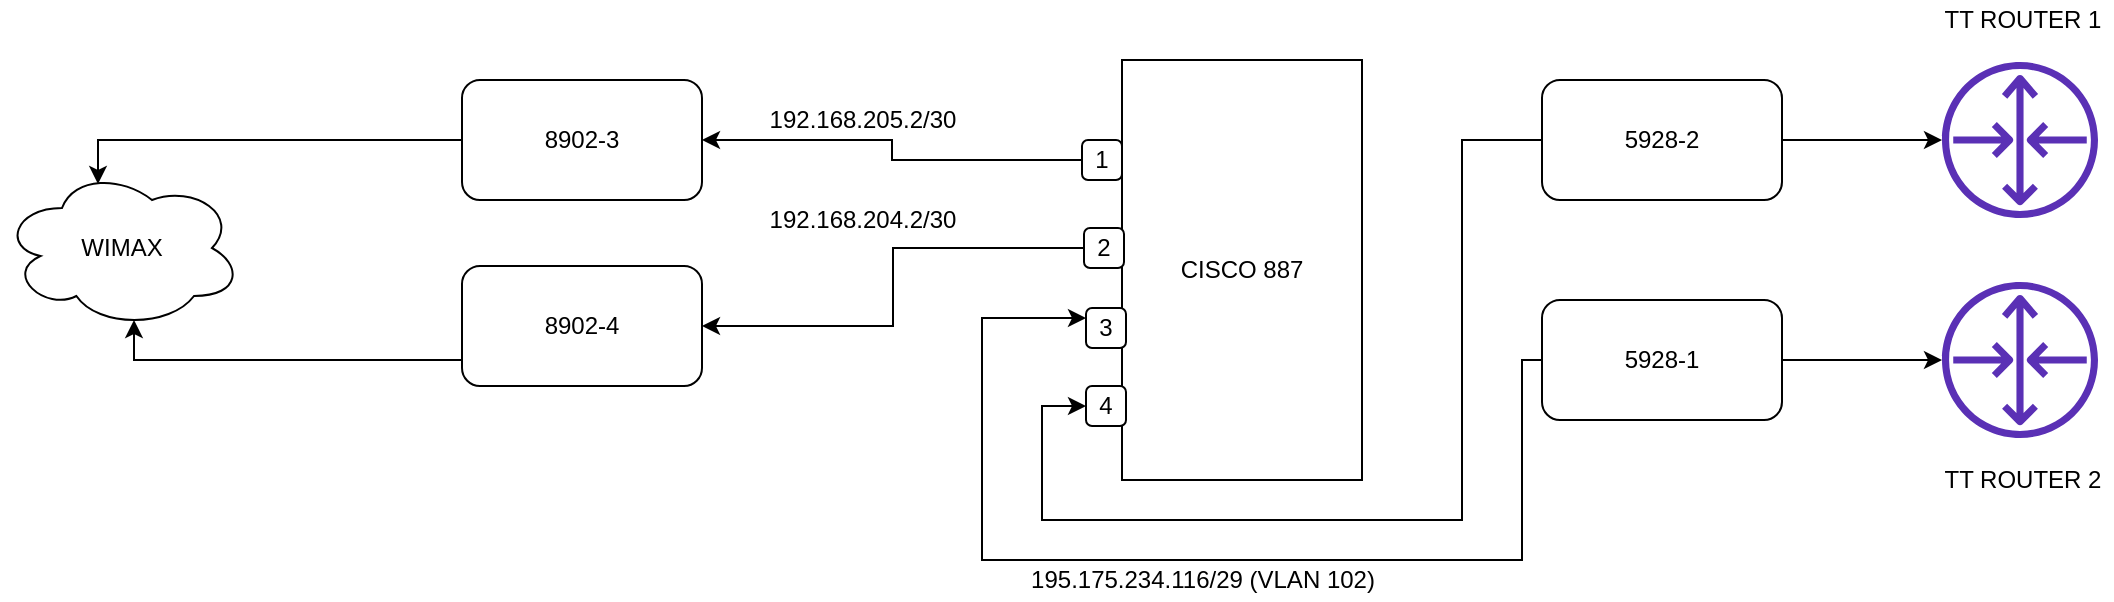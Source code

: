 <mxfile version="14.6.9" type="github">
  <diagram id="zndAgrbTjPdFZoj1QIVZ" name="Page-1">
    <mxGraphModel dx="1117" dy="670" grid="1" gridSize="10" guides="1" tooltips="1" connect="1" arrows="1" fold="1" page="1" pageScale="1" pageWidth="1169" pageHeight="827" math="0" shadow="0">
      <root>
        <mxCell id="0" />
        <mxCell id="1" parent="0" />
        <mxCell id="D1OwaZJVm97ElIExEvXW-1" value="CISCO 887" style="rounded=0;whiteSpace=wrap;html=1;" vertex="1" parent="1">
          <mxGeometry x="600" y="350" width="120" height="210" as="geometry" />
        </mxCell>
        <mxCell id="D1OwaZJVm97ElIExEvXW-9" style="edgeStyle=orthogonalEdgeStyle;rounded=0;orthogonalLoop=1;jettySize=auto;html=1;exitX=0;exitY=0.5;exitDx=0;exitDy=0;entryX=1;entryY=0.5;entryDx=0;entryDy=0;" edge="1" parent="1" source="D1OwaZJVm97ElIExEvXW-2" target="D1OwaZJVm97ElIExEvXW-7">
          <mxGeometry relative="1" as="geometry" />
        </mxCell>
        <mxCell id="D1OwaZJVm97ElIExEvXW-2" value="1" style="rounded=1;whiteSpace=wrap;html=1;" vertex="1" parent="1">
          <mxGeometry x="580" y="390" width="20" height="20" as="geometry" />
        </mxCell>
        <mxCell id="D1OwaZJVm97ElIExEvXW-10" style="edgeStyle=orthogonalEdgeStyle;rounded=0;orthogonalLoop=1;jettySize=auto;html=1;exitX=0;exitY=0.5;exitDx=0;exitDy=0;entryX=1;entryY=0.5;entryDx=0;entryDy=0;" edge="1" parent="1" source="D1OwaZJVm97ElIExEvXW-4" target="D1OwaZJVm97ElIExEvXW-8">
          <mxGeometry relative="1" as="geometry" />
        </mxCell>
        <mxCell id="D1OwaZJVm97ElIExEvXW-4" value="2" style="rounded=1;whiteSpace=wrap;html=1;" vertex="1" parent="1">
          <mxGeometry x="581" y="434" width="20" height="20" as="geometry" />
        </mxCell>
        <mxCell id="D1OwaZJVm97ElIExEvXW-5" value="3" style="rounded=1;whiteSpace=wrap;html=1;" vertex="1" parent="1">
          <mxGeometry x="582" y="474" width="20" height="20" as="geometry" />
        </mxCell>
        <mxCell id="D1OwaZJVm97ElIExEvXW-6" value="4" style="rounded=1;whiteSpace=wrap;html=1;" vertex="1" parent="1">
          <mxGeometry x="582" y="513" width="20" height="20" as="geometry" />
        </mxCell>
        <mxCell id="D1OwaZJVm97ElIExEvXW-25" style="edgeStyle=orthogonalEdgeStyle;rounded=0;orthogonalLoop=1;jettySize=auto;html=1;exitX=0;exitY=0.5;exitDx=0;exitDy=0;entryX=0.4;entryY=0.1;entryDx=0;entryDy=0;entryPerimeter=0;" edge="1" parent="1" source="D1OwaZJVm97ElIExEvXW-7" target="D1OwaZJVm97ElIExEvXW-24">
          <mxGeometry relative="1" as="geometry">
            <Array as="points">
              <mxPoint x="88" y="390" />
            </Array>
          </mxGeometry>
        </mxCell>
        <mxCell id="D1OwaZJVm97ElIExEvXW-7" value="8902-3" style="rounded=1;whiteSpace=wrap;html=1;" vertex="1" parent="1">
          <mxGeometry x="270" y="360" width="120" height="60" as="geometry" />
        </mxCell>
        <mxCell id="D1OwaZJVm97ElIExEvXW-26" style="edgeStyle=orthogonalEdgeStyle;rounded=0;orthogonalLoop=1;jettySize=auto;html=1;exitX=0;exitY=0.5;exitDx=0;exitDy=0;entryX=0.55;entryY=0.95;entryDx=0;entryDy=0;entryPerimeter=0;" edge="1" parent="1" source="D1OwaZJVm97ElIExEvXW-8" target="D1OwaZJVm97ElIExEvXW-24">
          <mxGeometry relative="1" as="geometry">
            <Array as="points">
              <mxPoint x="270" y="500" />
              <mxPoint x="106" y="500" />
            </Array>
          </mxGeometry>
        </mxCell>
        <mxCell id="D1OwaZJVm97ElIExEvXW-8" value="8902-4" style="rounded=1;whiteSpace=wrap;html=1;" vertex="1" parent="1">
          <mxGeometry x="270" y="453" width="120" height="60" as="geometry" />
        </mxCell>
        <mxCell id="D1OwaZJVm97ElIExEvXW-14" style="edgeStyle=orthogonalEdgeStyle;rounded=0;orthogonalLoop=1;jettySize=auto;html=1;exitX=0;exitY=0.5;exitDx=0;exitDy=0;entryX=0;entryY=0.5;entryDx=0;entryDy=0;" edge="1" parent="1" source="D1OwaZJVm97ElIExEvXW-11" target="D1OwaZJVm97ElIExEvXW-6">
          <mxGeometry relative="1" as="geometry">
            <Array as="points">
              <mxPoint x="770" y="390" />
              <mxPoint x="770" y="580" />
              <mxPoint x="560" y="580" />
              <mxPoint x="560" y="523" />
            </Array>
          </mxGeometry>
        </mxCell>
        <mxCell id="D1OwaZJVm97ElIExEvXW-18" style="edgeStyle=orthogonalEdgeStyle;rounded=0;orthogonalLoop=1;jettySize=auto;html=1;exitX=1;exitY=0.5;exitDx=0;exitDy=0;" edge="1" parent="1" source="D1OwaZJVm97ElIExEvXW-11" target="D1OwaZJVm97ElIExEvXW-15">
          <mxGeometry relative="1" as="geometry" />
        </mxCell>
        <mxCell id="D1OwaZJVm97ElIExEvXW-11" value="5928-2" style="rounded=1;whiteSpace=wrap;html=1;" vertex="1" parent="1">
          <mxGeometry x="810" y="360" width="120" height="60" as="geometry" />
        </mxCell>
        <mxCell id="D1OwaZJVm97ElIExEvXW-13" style="edgeStyle=orthogonalEdgeStyle;rounded=0;orthogonalLoop=1;jettySize=auto;html=1;exitX=0;exitY=0.5;exitDx=0;exitDy=0;entryX=0;entryY=0.25;entryDx=0;entryDy=0;" edge="1" parent="1" source="D1OwaZJVm97ElIExEvXW-12" target="D1OwaZJVm97ElIExEvXW-5">
          <mxGeometry relative="1" as="geometry">
            <Array as="points">
              <mxPoint x="800" y="500" />
              <mxPoint x="800" y="600" />
              <mxPoint x="530" y="600" />
              <mxPoint x="530" y="479" />
            </Array>
          </mxGeometry>
        </mxCell>
        <mxCell id="D1OwaZJVm97ElIExEvXW-17" style="edgeStyle=orthogonalEdgeStyle;rounded=0;orthogonalLoop=1;jettySize=auto;html=1;exitX=1;exitY=0.5;exitDx=0;exitDy=0;" edge="1" parent="1" source="D1OwaZJVm97ElIExEvXW-12" target="D1OwaZJVm97ElIExEvXW-16">
          <mxGeometry relative="1" as="geometry" />
        </mxCell>
        <mxCell id="D1OwaZJVm97ElIExEvXW-12" value="5928-1" style="rounded=1;whiteSpace=wrap;html=1;" vertex="1" parent="1">
          <mxGeometry x="810" y="470" width="120" height="60" as="geometry" />
        </mxCell>
        <mxCell id="D1OwaZJVm97ElIExEvXW-15" value="" style="outlineConnect=0;fontColor=#232F3E;gradientColor=none;fillColor=#5A30B5;strokeColor=none;dashed=0;verticalLabelPosition=bottom;verticalAlign=top;align=center;html=1;fontSize=12;fontStyle=0;aspect=fixed;pointerEvents=1;shape=mxgraph.aws4.router;" vertex="1" parent="1">
          <mxGeometry x="1010" y="351" width="78" height="78" as="geometry" />
        </mxCell>
        <mxCell id="D1OwaZJVm97ElIExEvXW-16" value="" style="outlineConnect=0;fontColor=#232F3E;gradientColor=none;fillColor=#5A30B5;strokeColor=none;dashed=0;verticalLabelPosition=bottom;verticalAlign=top;align=center;html=1;fontSize=12;fontStyle=0;aspect=fixed;pointerEvents=1;shape=mxgraph.aws4.router;" vertex="1" parent="1">
          <mxGeometry x="1010" y="461" width="78" height="78" as="geometry" />
        </mxCell>
        <mxCell id="D1OwaZJVm97ElIExEvXW-19" value="TT ROUTER 2" style="text;html=1;align=center;verticalAlign=middle;resizable=0;points=[];autosize=1;strokeColor=none;" vertex="1" parent="1">
          <mxGeometry x="1005" y="550" width="90" height="20" as="geometry" />
        </mxCell>
        <mxCell id="D1OwaZJVm97ElIExEvXW-20" value="TT ROUTER 1" style="text;html=1;align=center;verticalAlign=middle;resizable=0;points=[];autosize=1;strokeColor=none;" vertex="1" parent="1">
          <mxGeometry x="1005" y="320" width="90" height="20" as="geometry" />
        </mxCell>
        <mxCell id="D1OwaZJVm97ElIExEvXW-21" value="192.168.205.2/30" style="text;html=1;align=center;verticalAlign=middle;resizable=0;points=[];autosize=1;strokeColor=none;" vertex="1" parent="1">
          <mxGeometry x="415" y="370" width="110" height="20" as="geometry" />
        </mxCell>
        <mxCell id="D1OwaZJVm97ElIExEvXW-22" value="192.168.204.2/30" style="text;html=1;align=center;verticalAlign=middle;resizable=0;points=[];autosize=1;strokeColor=none;" vertex="1" parent="1">
          <mxGeometry x="415" y="420" width="110" height="20" as="geometry" />
        </mxCell>
        <mxCell id="D1OwaZJVm97ElIExEvXW-23" value="195.175.234.116/29 (VLAN 102)" style="text;html=1;align=center;verticalAlign=middle;resizable=0;points=[];autosize=1;strokeColor=none;" vertex="1" parent="1">
          <mxGeometry x="545" y="600" width="190" height="20" as="geometry" />
        </mxCell>
        <mxCell id="D1OwaZJVm97ElIExEvXW-24" value="WIMAX" style="ellipse;shape=cloud;whiteSpace=wrap;html=1;" vertex="1" parent="1">
          <mxGeometry x="40" y="404" width="120" height="80" as="geometry" />
        </mxCell>
      </root>
    </mxGraphModel>
  </diagram>
</mxfile>
